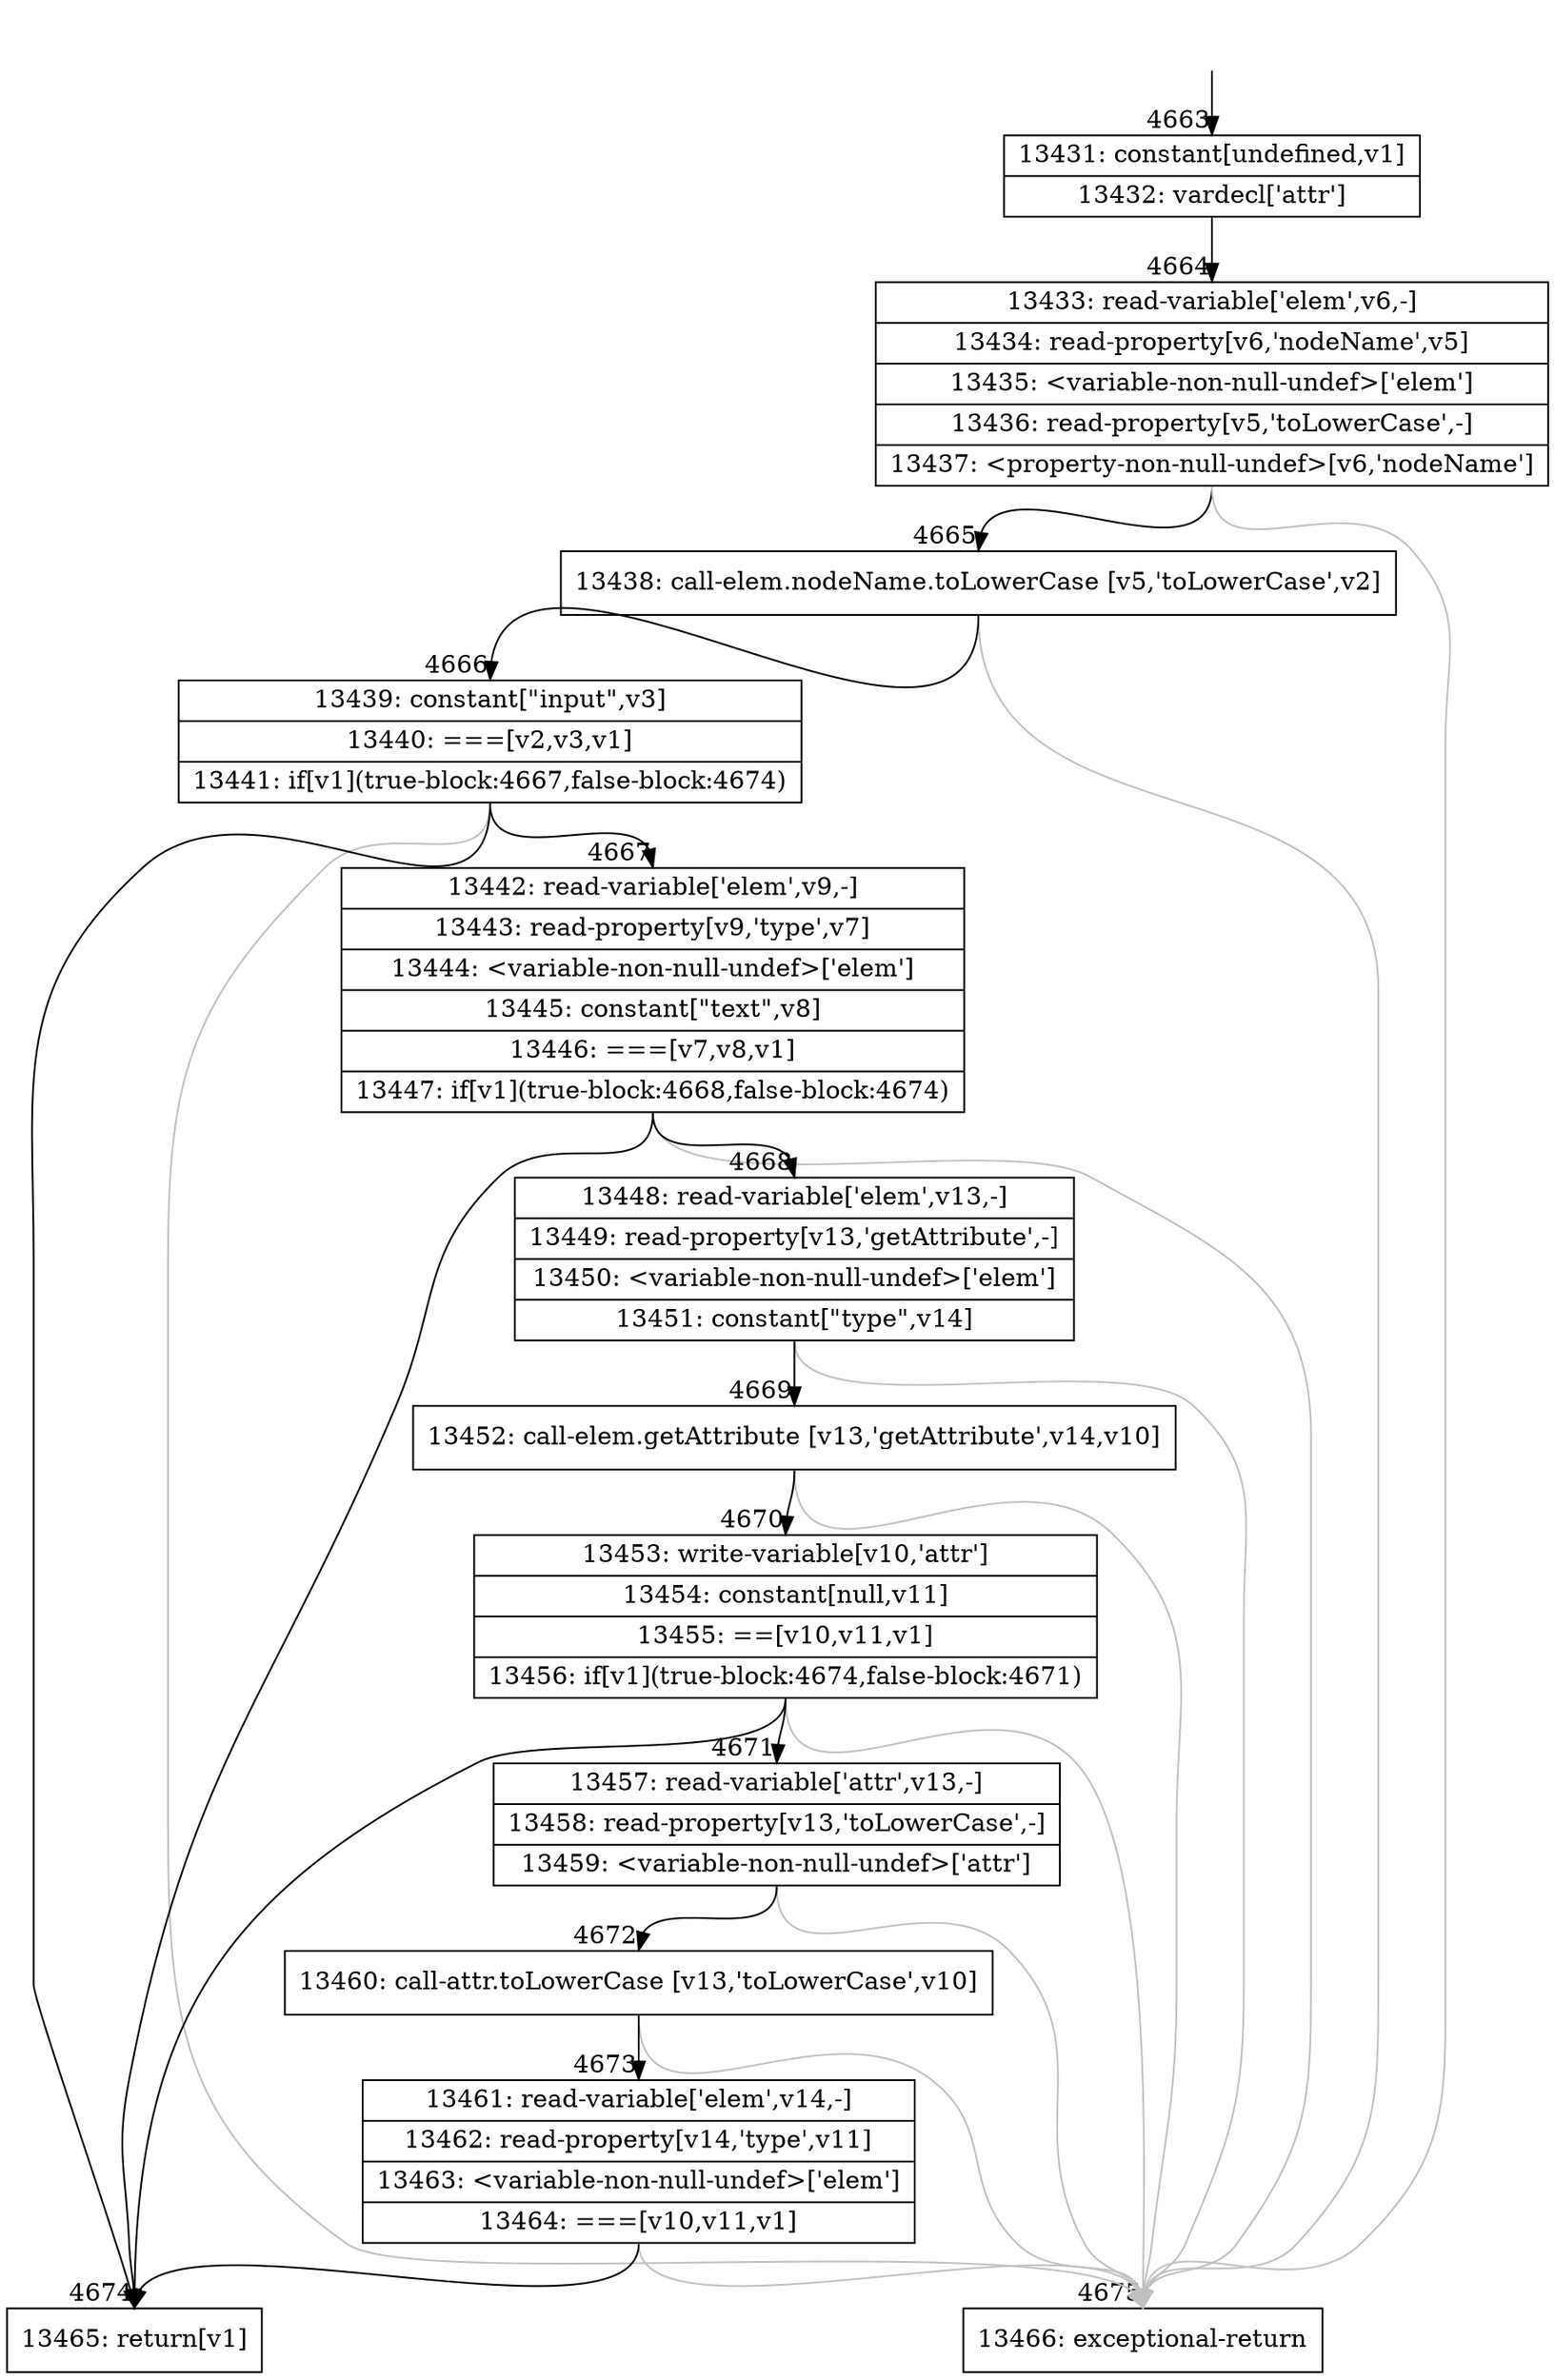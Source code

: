 digraph {
rankdir="TD"
BB_entry310[shape=none,label=""];
BB_entry310 -> BB4663 [tailport=s, headport=n, headlabel="    4663"]
BB4663 [shape=record label="{13431: constant[undefined,v1]|13432: vardecl['attr']}" ] 
BB4663 -> BB4664 [tailport=s, headport=n, headlabel="      4664"]
BB4664 [shape=record label="{13433: read-variable['elem',v6,-]|13434: read-property[v6,'nodeName',v5]|13435: \<variable-non-null-undef\>['elem']|13436: read-property[v5,'toLowerCase',-]|13437: \<property-non-null-undef\>[v6,'nodeName']}" ] 
BB4664 -> BB4665 [tailport=s, headport=n, headlabel="      4665"]
BB4664 -> BB4675 [tailport=s, headport=n, color=gray, headlabel="      4675"]
BB4665 [shape=record label="{13438: call-elem.nodeName.toLowerCase [v5,'toLowerCase',v2]}" ] 
BB4665 -> BB4666 [tailport=s, headport=n, headlabel="      4666"]
BB4665 -> BB4675 [tailport=s, headport=n, color=gray]
BB4666 [shape=record label="{13439: constant[\"input\",v3]|13440: ===[v2,v3,v1]|13441: if[v1](true-block:4667,false-block:4674)}" ] 
BB4666 -> BB4674 [tailport=s, headport=n, headlabel="      4674"]
BB4666 -> BB4667 [tailport=s, headport=n, headlabel="      4667"]
BB4666 -> BB4675 [tailport=s, headport=n, color=gray]
BB4667 [shape=record label="{13442: read-variable['elem',v9,-]|13443: read-property[v9,'type',v7]|13444: \<variable-non-null-undef\>['elem']|13445: constant[\"text\",v8]|13446: ===[v7,v8,v1]|13447: if[v1](true-block:4668,false-block:4674)}" ] 
BB4667 -> BB4674 [tailport=s, headport=n]
BB4667 -> BB4668 [tailport=s, headport=n, headlabel="      4668"]
BB4667 -> BB4675 [tailport=s, headport=n, color=gray]
BB4668 [shape=record label="{13448: read-variable['elem',v13,-]|13449: read-property[v13,'getAttribute',-]|13450: \<variable-non-null-undef\>['elem']|13451: constant[\"type\",v14]}" ] 
BB4668 -> BB4669 [tailport=s, headport=n, headlabel="      4669"]
BB4668 -> BB4675 [tailport=s, headport=n, color=gray]
BB4669 [shape=record label="{13452: call-elem.getAttribute [v13,'getAttribute',v14,v10]}" ] 
BB4669 -> BB4670 [tailport=s, headport=n, headlabel="      4670"]
BB4669 -> BB4675 [tailport=s, headport=n, color=gray]
BB4670 [shape=record label="{13453: write-variable[v10,'attr']|13454: constant[null,v11]|13455: ==[v10,v11,v1]|13456: if[v1](true-block:4674,false-block:4671)}" ] 
BB4670 -> BB4674 [tailport=s, headport=n]
BB4670 -> BB4671 [tailport=s, headport=n, headlabel="      4671"]
BB4670 -> BB4675 [tailport=s, headport=n, color=gray]
BB4671 [shape=record label="{13457: read-variable['attr',v13,-]|13458: read-property[v13,'toLowerCase',-]|13459: \<variable-non-null-undef\>['attr']}" ] 
BB4671 -> BB4672 [tailport=s, headport=n, headlabel="      4672"]
BB4671 -> BB4675 [tailport=s, headport=n, color=gray]
BB4672 [shape=record label="{13460: call-attr.toLowerCase [v13,'toLowerCase',v10]}" ] 
BB4672 -> BB4673 [tailport=s, headport=n, headlabel="      4673"]
BB4672 -> BB4675 [tailport=s, headport=n, color=gray]
BB4673 [shape=record label="{13461: read-variable['elem',v14,-]|13462: read-property[v14,'type',v11]|13463: \<variable-non-null-undef\>['elem']|13464: ===[v10,v11,v1]}" ] 
BB4673 -> BB4674 [tailport=s, headport=n]
BB4673 -> BB4675 [tailport=s, headport=n, color=gray]
BB4674 [shape=record label="{13465: return[v1]}" ] 
BB4675 [shape=record label="{13466: exceptional-return}" ] 
}
